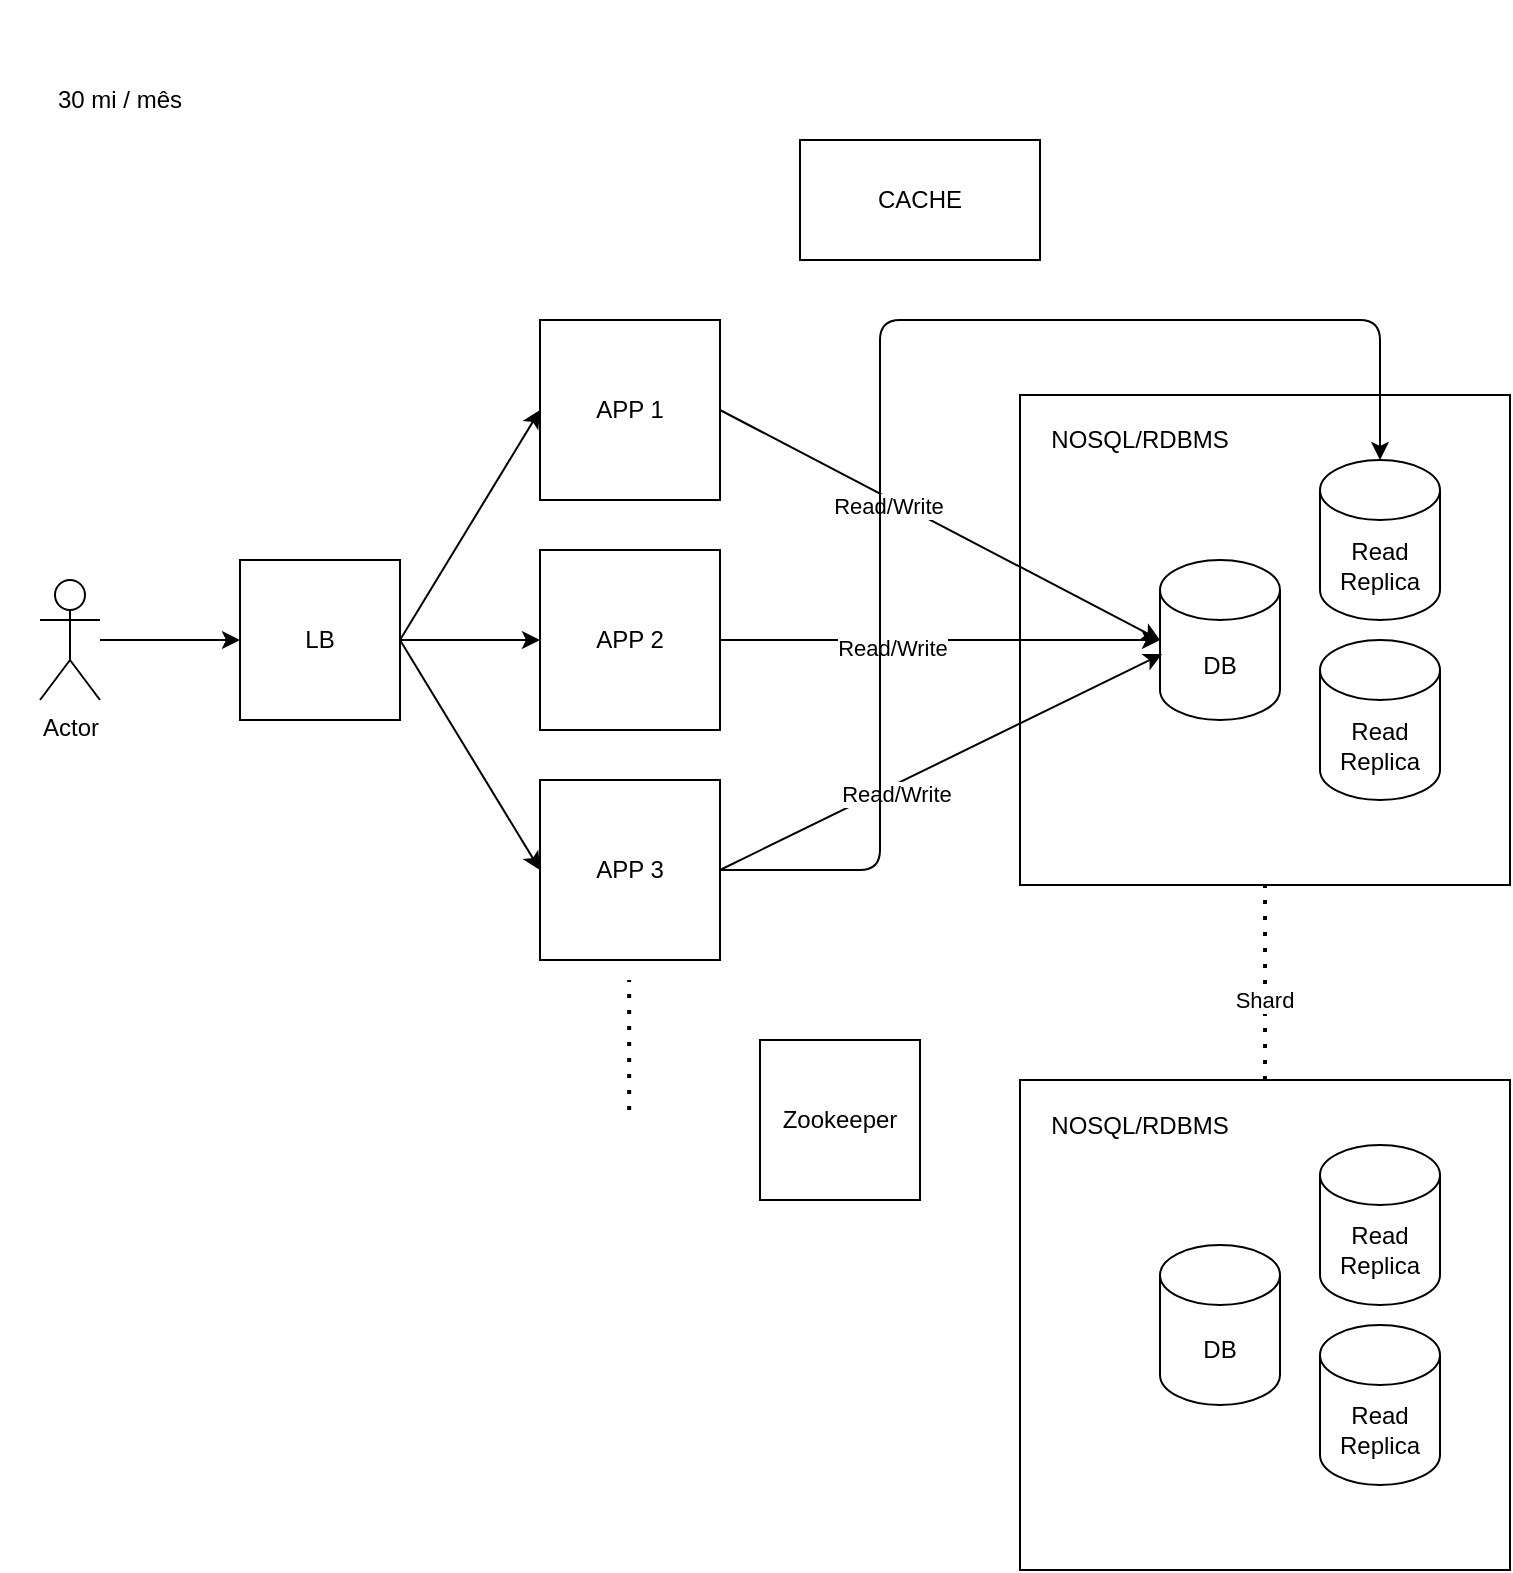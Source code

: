 <mxfile version="14.8.6" type="github">
  <diagram id="E_lbqbcwLs7lWSh4cZM2" name="Page-1">
    <mxGraphModel dx="1185" dy="629" grid="1" gridSize="10" guides="1" tooltips="1" connect="1" arrows="1" fold="1" page="1" pageScale="1" pageWidth="850" pageHeight="1100" math="0" shadow="0">
      <root>
        <mxCell id="0" />
        <mxCell id="1" parent="0" />
        <mxCell id="CAo_tgcoux-9CYObfloN-31" value="" style="group" vertex="1" connectable="0" parent="1">
          <mxGeometry x="590" y="237.5" width="245" height="245" as="geometry" />
        </mxCell>
        <mxCell id="CAo_tgcoux-9CYObfloN-28" value="&lt;div&gt;&lt;br&gt;&lt;/div&gt;" style="whiteSpace=wrap;html=1;aspect=fixed;" vertex="1" parent="CAo_tgcoux-9CYObfloN-31">
          <mxGeometry width="245" height="245" as="geometry" />
        </mxCell>
        <mxCell id="CAo_tgcoux-9CYObfloN-3" value="&lt;div&gt;DB&lt;/div&gt;" style="shape=cylinder3;whiteSpace=wrap;html=1;boundedLbl=1;backgroundOutline=1;size=15;" vertex="1" parent="CAo_tgcoux-9CYObfloN-31">
          <mxGeometry x="70" y="82.5" width="60" height="80" as="geometry" />
        </mxCell>
        <mxCell id="CAo_tgcoux-9CYObfloN-26" value="Read Replica" style="shape=cylinder3;whiteSpace=wrap;html=1;boundedLbl=1;backgroundOutline=1;size=15;" vertex="1" parent="CAo_tgcoux-9CYObfloN-31">
          <mxGeometry x="150" y="32.5" width="60" height="80" as="geometry" />
        </mxCell>
        <mxCell id="CAo_tgcoux-9CYObfloN-27" value="Read Replica" style="shape=cylinder3;whiteSpace=wrap;html=1;boundedLbl=1;backgroundOutline=1;size=15;" vertex="1" parent="CAo_tgcoux-9CYObfloN-31">
          <mxGeometry x="150" y="122.5" width="60" height="80" as="geometry" />
        </mxCell>
        <mxCell id="CAo_tgcoux-9CYObfloN-29" value="NOSQL/RDBMS" style="text;html=1;strokeColor=none;fillColor=none;align=center;verticalAlign=middle;whiteSpace=wrap;rounded=0;" vertex="1" parent="CAo_tgcoux-9CYObfloN-31">
          <mxGeometry x="40" y="12.5" width="40" height="20" as="geometry" />
        </mxCell>
        <mxCell id="CAo_tgcoux-9CYObfloN-1" value="Actor" style="shape=umlActor;verticalLabelPosition=bottom;verticalAlign=top;html=1;outlineConnect=0;" vertex="1" parent="1">
          <mxGeometry x="100" y="330" width="30" height="60" as="geometry" />
        </mxCell>
        <mxCell id="CAo_tgcoux-9CYObfloN-4" value="" style="endArrow=classic;html=1;entryX=0;entryY=0.5;entryDx=0;entryDy=0;" edge="1" parent="1" source="CAo_tgcoux-9CYObfloN-1" target="CAo_tgcoux-9CYObfloN-6">
          <mxGeometry width="50" height="50" relative="1" as="geometry">
            <mxPoint x="400" y="410" as="sourcePoint" />
            <mxPoint x="450" y="360" as="targetPoint" />
          </mxGeometry>
        </mxCell>
        <mxCell id="CAo_tgcoux-9CYObfloN-5" value="" style="endArrow=classic;html=1;entryX=0;entryY=0.5;entryDx=0;entryDy=0;entryPerimeter=0;exitX=1;exitY=0.5;exitDx=0;exitDy=0;" edge="1" parent="1" source="CAo_tgcoux-9CYObfloN-7" target="CAo_tgcoux-9CYObfloN-3">
          <mxGeometry width="50" height="50" relative="1" as="geometry">
            <mxPoint x="445" y="245" as="sourcePoint" />
            <mxPoint x="520" y="209.5" as="targetPoint" />
          </mxGeometry>
        </mxCell>
        <mxCell id="CAo_tgcoux-9CYObfloN-17" value="&lt;div&gt;Read/Write&lt;/div&gt;" style="edgeLabel;html=1;align=center;verticalAlign=middle;resizable=0;points=[];" vertex="1" connectable="0" parent="CAo_tgcoux-9CYObfloN-5">
          <mxGeometry x="-0.224" y="-4" relative="1" as="geometry">
            <mxPoint as="offset" />
          </mxGeometry>
        </mxCell>
        <mxCell id="CAo_tgcoux-9CYObfloN-6" value="LB" style="whiteSpace=wrap;html=1;aspect=fixed;" vertex="1" parent="1">
          <mxGeometry x="200" y="320" width="80" height="80" as="geometry" />
        </mxCell>
        <mxCell id="CAo_tgcoux-9CYObfloN-7" value="&lt;div&gt;APP 1&lt;/div&gt;" style="whiteSpace=wrap;html=1;aspect=fixed;" vertex="1" parent="1">
          <mxGeometry x="350" y="200" width="90" height="90" as="geometry" />
        </mxCell>
        <mxCell id="CAo_tgcoux-9CYObfloN-10" value="APP 2" style="whiteSpace=wrap;html=1;aspect=fixed;" vertex="1" parent="1">
          <mxGeometry x="350" y="315" width="90" height="90" as="geometry" />
        </mxCell>
        <mxCell id="CAo_tgcoux-9CYObfloN-11" value="APP 3" style="whiteSpace=wrap;html=1;aspect=fixed;" vertex="1" parent="1">
          <mxGeometry x="350" y="430" width="90" height="90" as="geometry" />
        </mxCell>
        <mxCell id="CAo_tgcoux-9CYObfloN-12" value="" style="endArrow=classic;html=1;entryX=0;entryY=0.5;entryDx=0;entryDy=0;exitX=1;exitY=0.5;exitDx=0;exitDy=0;" edge="1" parent="1" source="CAo_tgcoux-9CYObfloN-6" target="CAo_tgcoux-9CYObfloN-7">
          <mxGeometry width="50" height="50" relative="1" as="geometry">
            <mxPoint x="280" y="354.5" as="sourcePoint" />
            <mxPoint x="350" y="354.5" as="targetPoint" />
          </mxGeometry>
        </mxCell>
        <mxCell id="CAo_tgcoux-9CYObfloN-14" value="" style="endArrow=classic;html=1;entryX=0;entryY=0.5;entryDx=0;entryDy=0;" edge="1" parent="1" target="CAo_tgcoux-9CYObfloN-10">
          <mxGeometry width="50" height="50" relative="1" as="geometry">
            <mxPoint x="280" y="360" as="sourcePoint" />
            <mxPoint x="360" y="255" as="targetPoint" />
          </mxGeometry>
        </mxCell>
        <mxCell id="CAo_tgcoux-9CYObfloN-15" value="" style="endArrow=classic;html=1;exitX=1;exitY=0.5;exitDx=0;exitDy=0;entryX=0;entryY=0.5;entryDx=0;entryDy=0;" edge="1" parent="1" source="CAo_tgcoux-9CYObfloN-6" target="CAo_tgcoux-9CYObfloN-11">
          <mxGeometry width="50" height="50" relative="1" as="geometry">
            <mxPoint x="290" y="370" as="sourcePoint" />
            <mxPoint x="350" y="510" as="targetPoint" />
          </mxGeometry>
        </mxCell>
        <mxCell id="CAo_tgcoux-9CYObfloN-18" value="" style="endArrow=classic;html=1;exitX=1;exitY=0.5;exitDx=0;exitDy=0;" edge="1" parent="1" source="CAo_tgcoux-9CYObfloN-10">
          <mxGeometry width="50" height="50" relative="1" as="geometry">
            <mxPoint x="450" y="255" as="sourcePoint" />
            <mxPoint x="660" y="360" as="targetPoint" />
          </mxGeometry>
        </mxCell>
        <mxCell id="CAo_tgcoux-9CYObfloN-19" value="&lt;div&gt;Read/Write&lt;/div&gt;" style="edgeLabel;html=1;align=center;verticalAlign=middle;resizable=0;points=[];" vertex="1" connectable="0" parent="CAo_tgcoux-9CYObfloN-18">
          <mxGeometry x="-0.224" y="-4" relative="1" as="geometry">
            <mxPoint as="offset" />
          </mxGeometry>
        </mxCell>
        <mxCell id="CAo_tgcoux-9CYObfloN-21" value="" style="endArrow=classic;html=1;entryX=0.017;entryY=0.588;entryDx=0;entryDy=0;entryPerimeter=0;exitX=1;exitY=0.5;exitDx=0;exitDy=0;" edge="1" parent="1" source="CAo_tgcoux-9CYObfloN-11" target="CAo_tgcoux-9CYObfloN-3">
          <mxGeometry width="50" height="50" relative="1" as="geometry">
            <mxPoint x="450" y="370" as="sourcePoint" />
            <mxPoint x="700" y="360" as="targetPoint" />
          </mxGeometry>
        </mxCell>
        <mxCell id="CAo_tgcoux-9CYObfloN-22" value="&lt;div&gt;Read/Write&lt;/div&gt;" style="edgeLabel;html=1;align=center;verticalAlign=middle;resizable=0;points=[];" vertex="1" connectable="0" parent="CAo_tgcoux-9CYObfloN-21">
          <mxGeometry x="-0.224" y="-4" relative="1" as="geometry">
            <mxPoint as="offset" />
          </mxGeometry>
        </mxCell>
        <mxCell id="CAo_tgcoux-9CYObfloN-23" value="30 mi / mês" style="text;html=1;strokeColor=none;fillColor=none;align=center;verticalAlign=middle;whiteSpace=wrap;rounded=0;" vertex="1" parent="1">
          <mxGeometry x="80" y="40" width="120" height="100" as="geometry" />
        </mxCell>
        <mxCell id="CAo_tgcoux-9CYObfloN-24" value="" style="endArrow=none;dashed=1;html=1;dashPattern=1 3;strokeWidth=2;" edge="1" parent="1">
          <mxGeometry width="50" height="50" relative="1" as="geometry">
            <mxPoint x="394.58" y="595" as="sourcePoint" />
            <mxPoint x="394.58" y="530" as="targetPoint" />
          </mxGeometry>
        </mxCell>
        <mxCell id="CAo_tgcoux-9CYObfloN-25" value="CACHE" style="rounded=0;whiteSpace=wrap;html=1;" vertex="1" parent="1">
          <mxGeometry x="480" y="110" width="120" height="60" as="geometry" />
        </mxCell>
        <mxCell id="CAo_tgcoux-9CYObfloN-30" value="Zookeeper" style="whiteSpace=wrap;html=1;aspect=fixed;" vertex="1" parent="1">
          <mxGeometry x="460" y="560" width="80" height="80" as="geometry" />
        </mxCell>
        <mxCell id="CAo_tgcoux-9CYObfloN-32" value="" style="group" vertex="1" connectable="0" parent="1">
          <mxGeometry x="590" y="580" width="245" height="245" as="geometry" />
        </mxCell>
        <mxCell id="CAo_tgcoux-9CYObfloN-33" value="&lt;div&gt;&lt;br&gt;&lt;/div&gt;" style="whiteSpace=wrap;html=1;aspect=fixed;" vertex="1" parent="CAo_tgcoux-9CYObfloN-32">
          <mxGeometry width="245" height="245" as="geometry" />
        </mxCell>
        <mxCell id="CAo_tgcoux-9CYObfloN-34" value="&lt;div&gt;DB&lt;/div&gt;" style="shape=cylinder3;whiteSpace=wrap;html=1;boundedLbl=1;backgroundOutline=1;size=15;" vertex="1" parent="CAo_tgcoux-9CYObfloN-32">
          <mxGeometry x="70" y="82.5" width="60" height="80" as="geometry" />
        </mxCell>
        <mxCell id="CAo_tgcoux-9CYObfloN-35" value="Read Replica" style="shape=cylinder3;whiteSpace=wrap;html=1;boundedLbl=1;backgroundOutline=1;size=15;" vertex="1" parent="CAo_tgcoux-9CYObfloN-32">
          <mxGeometry x="150" y="32.5" width="60" height="80" as="geometry" />
        </mxCell>
        <mxCell id="CAo_tgcoux-9CYObfloN-36" value="Read Replica" style="shape=cylinder3;whiteSpace=wrap;html=1;boundedLbl=1;backgroundOutline=1;size=15;" vertex="1" parent="CAo_tgcoux-9CYObfloN-32">
          <mxGeometry x="150" y="122.5" width="60" height="80" as="geometry" />
        </mxCell>
        <mxCell id="CAo_tgcoux-9CYObfloN-37" value="NOSQL/RDBMS" style="text;html=1;strokeColor=none;fillColor=none;align=center;verticalAlign=middle;whiteSpace=wrap;rounded=0;" vertex="1" parent="CAo_tgcoux-9CYObfloN-32">
          <mxGeometry x="40" y="12.5" width="40" height="20" as="geometry" />
        </mxCell>
        <mxCell id="CAo_tgcoux-9CYObfloN-38" value="" style="endArrow=none;dashed=1;html=1;dashPattern=1 3;strokeWidth=2;entryX=0.5;entryY=1;entryDx=0;entryDy=0;" edge="1" parent="1" source="CAo_tgcoux-9CYObfloN-33" target="CAo_tgcoux-9CYObfloN-28">
          <mxGeometry width="50" height="50" relative="1" as="geometry">
            <mxPoint x="270" y="540" as="sourcePoint" />
            <mxPoint x="320" y="490" as="targetPoint" />
          </mxGeometry>
        </mxCell>
        <mxCell id="CAo_tgcoux-9CYObfloN-39" value="Shard" style="edgeLabel;html=1;align=center;verticalAlign=middle;resizable=0;points=[];" vertex="1" connectable="0" parent="CAo_tgcoux-9CYObfloN-38">
          <mxGeometry x="-0.166" y="1" relative="1" as="geometry">
            <mxPoint as="offset" />
          </mxGeometry>
        </mxCell>
        <mxCell id="CAo_tgcoux-9CYObfloN-40" value="" style="endArrow=classic;html=1;exitX=1;exitY=0.5;exitDx=0;exitDy=0;entryX=0.5;entryY=0;entryDx=0;entryDy=0;entryPerimeter=0;" edge="1" parent="1" source="CAo_tgcoux-9CYObfloN-11" target="CAo_tgcoux-9CYObfloN-26">
          <mxGeometry width="50" height="50" relative="1" as="geometry">
            <mxPoint x="270" y="510" as="sourcePoint" />
            <mxPoint x="520" y="190" as="targetPoint" />
            <Array as="points">
              <mxPoint x="520" y="475" />
              <mxPoint x="520" y="200" />
              <mxPoint x="770" y="200" />
            </Array>
          </mxGeometry>
        </mxCell>
      </root>
    </mxGraphModel>
  </diagram>
</mxfile>
